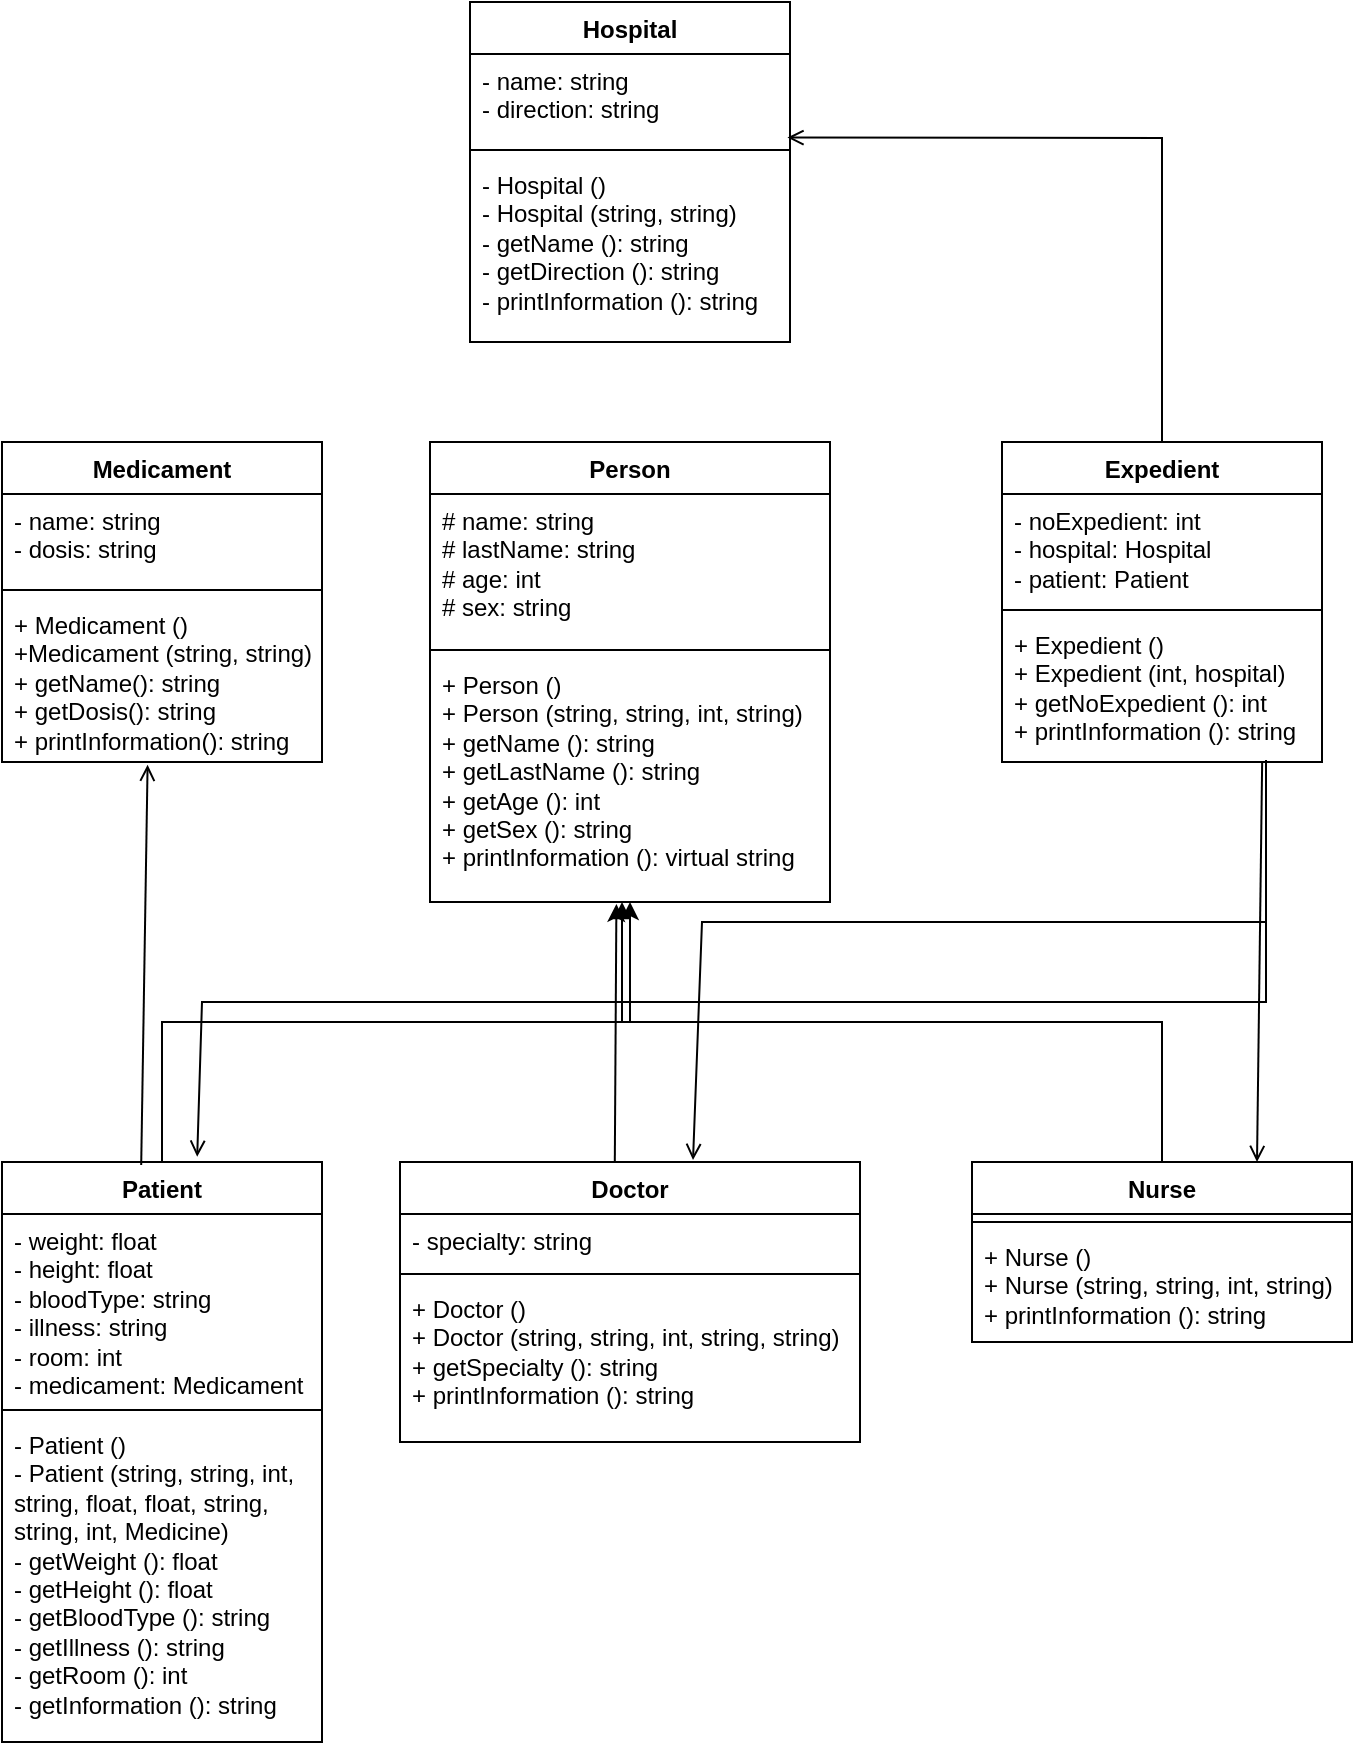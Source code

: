 <mxfile version="24.4.8" type="device">
  <diagram name="Página-1" id="KqiGpbWhQgKXdFTyei_L">
    <mxGraphModel dx="1050" dy="557" grid="1" gridSize="10" guides="1" tooltips="1" connect="1" arrows="1" fold="1" page="1" pageScale="1" pageWidth="827" pageHeight="1169" math="0" shadow="0">
      <root>
        <mxCell id="0" />
        <mxCell id="1" parent="0" />
        <mxCell id="uX2HazraBL0rtssqP1b4-3" value="Person" style="swimlane;fontStyle=1;align=center;verticalAlign=top;childLayout=stackLayout;horizontal=1;startSize=26;horizontalStack=0;resizeParent=1;resizeParentMax=0;resizeLast=0;collapsible=1;marginBottom=0;whiteSpace=wrap;html=1;" vertex="1" parent="1">
          <mxGeometry x="284" y="250" width="200" height="230" as="geometry" />
        </mxCell>
        <mxCell id="uX2HazraBL0rtssqP1b4-4" value="# name: string&lt;div&gt;# lastName: string&lt;/div&gt;&lt;div&gt;# age: int&lt;/div&gt;&lt;div&gt;# sex: string&lt;/div&gt;" style="text;strokeColor=none;fillColor=none;align=left;verticalAlign=top;spacingLeft=4;spacingRight=4;overflow=hidden;rotatable=0;points=[[0,0.5],[1,0.5]];portConstraint=eastwest;whiteSpace=wrap;html=1;" vertex="1" parent="uX2HazraBL0rtssqP1b4-3">
          <mxGeometry y="26" width="200" height="74" as="geometry" />
        </mxCell>
        <mxCell id="uX2HazraBL0rtssqP1b4-5" value="" style="line;strokeWidth=1;fillColor=none;align=left;verticalAlign=middle;spacingTop=-1;spacingLeft=3;spacingRight=3;rotatable=0;labelPosition=right;points=[];portConstraint=eastwest;strokeColor=inherit;" vertex="1" parent="uX2HazraBL0rtssqP1b4-3">
          <mxGeometry y="100" width="200" height="8" as="geometry" />
        </mxCell>
        <mxCell id="uX2HazraBL0rtssqP1b4-6" value="+ Person ()&lt;div&gt;+ Person (string, string, int, string)&lt;/div&gt;&lt;div&gt;+ getName (): string&lt;/div&gt;&lt;div&gt;+ getLastName (): string&lt;/div&gt;&lt;div&gt;+ getAge (): int&lt;/div&gt;&lt;div&gt;+ getSex (): string&lt;/div&gt;&lt;div&gt;+ printInformation (): virtual string&lt;/div&gt;" style="text;strokeColor=none;fillColor=none;align=left;verticalAlign=top;spacingLeft=4;spacingRight=4;overflow=hidden;rotatable=0;points=[[0,0.5],[1,0.5]];portConstraint=eastwest;whiteSpace=wrap;html=1;" vertex="1" parent="uX2HazraBL0rtssqP1b4-3">
          <mxGeometry y="108" width="200" height="122" as="geometry" />
        </mxCell>
        <mxCell id="uX2HazraBL0rtssqP1b4-7" value="Doctor" style="swimlane;fontStyle=1;align=center;verticalAlign=top;childLayout=stackLayout;horizontal=1;startSize=26;horizontalStack=0;resizeParent=1;resizeParentMax=0;resizeLast=0;collapsible=1;marginBottom=0;whiteSpace=wrap;html=1;" vertex="1" parent="1">
          <mxGeometry x="269" y="610" width="230" height="140" as="geometry" />
        </mxCell>
        <mxCell id="uX2HazraBL0rtssqP1b4-8" value="- specialty: string" style="text;strokeColor=none;fillColor=none;align=left;verticalAlign=top;spacingLeft=4;spacingRight=4;overflow=hidden;rotatable=0;points=[[0,0.5],[1,0.5]];portConstraint=eastwest;whiteSpace=wrap;html=1;" vertex="1" parent="uX2HazraBL0rtssqP1b4-7">
          <mxGeometry y="26" width="230" height="26" as="geometry" />
        </mxCell>
        <mxCell id="uX2HazraBL0rtssqP1b4-9" value="" style="line;strokeWidth=1;fillColor=none;align=left;verticalAlign=middle;spacingTop=-1;spacingLeft=3;spacingRight=3;rotatable=0;labelPosition=right;points=[];portConstraint=eastwest;strokeColor=inherit;" vertex="1" parent="uX2HazraBL0rtssqP1b4-7">
          <mxGeometry y="52" width="230" height="8" as="geometry" />
        </mxCell>
        <mxCell id="uX2HazraBL0rtssqP1b4-10" value="+ Doctor ()&lt;div&gt;+ Doctor (string, string, int, string, string)&lt;/div&gt;&lt;div&gt;+ getSpecialty (): string&lt;/div&gt;&lt;div&gt;+ printInformation (): string&lt;/div&gt;" style="text;strokeColor=none;fillColor=none;align=left;verticalAlign=top;spacingLeft=4;spacingRight=4;overflow=hidden;rotatable=0;points=[[0,0.5],[1,0.5]];portConstraint=eastwest;whiteSpace=wrap;html=1;" vertex="1" parent="uX2HazraBL0rtssqP1b4-7">
          <mxGeometry y="60" width="230" height="80" as="geometry" />
        </mxCell>
        <mxCell id="uX2HazraBL0rtssqP1b4-11" value="Nurse" style="swimlane;fontStyle=1;align=center;verticalAlign=top;childLayout=stackLayout;horizontal=1;startSize=26;horizontalStack=0;resizeParent=1;resizeParentMax=0;resizeLast=0;collapsible=1;marginBottom=0;whiteSpace=wrap;html=1;" vertex="1" parent="1">
          <mxGeometry x="555" y="610" width="190" height="90" as="geometry" />
        </mxCell>
        <mxCell id="uX2HazraBL0rtssqP1b4-13" value="" style="line;strokeWidth=1;fillColor=none;align=left;verticalAlign=middle;spacingTop=-1;spacingLeft=3;spacingRight=3;rotatable=0;labelPosition=right;points=[];portConstraint=eastwest;strokeColor=inherit;" vertex="1" parent="uX2HazraBL0rtssqP1b4-11">
          <mxGeometry y="26" width="190" height="8" as="geometry" />
        </mxCell>
        <mxCell id="uX2HazraBL0rtssqP1b4-14" value="+ Nurse ()&lt;div&gt;+ Nurse (string, string, int, string)&lt;/div&gt;&lt;div&gt;+ printInformation (): string&lt;/div&gt;" style="text;strokeColor=none;fillColor=none;align=left;verticalAlign=top;spacingLeft=4;spacingRight=4;overflow=hidden;rotatable=0;points=[[0,0.5],[1,0.5]];portConstraint=eastwest;whiteSpace=wrap;html=1;" vertex="1" parent="uX2HazraBL0rtssqP1b4-11">
          <mxGeometry y="34" width="190" height="56" as="geometry" />
        </mxCell>
        <mxCell id="uX2HazraBL0rtssqP1b4-15" value="Patient" style="swimlane;fontStyle=1;align=center;verticalAlign=top;childLayout=stackLayout;horizontal=1;startSize=26;horizontalStack=0;resizeParent=1;resizeParentMax=0;resizeLast=0;collapsible=1;marginBottom=0;whiteSpace=wrap;html=1;" vertex="1" parent="1">
          <mxGeometry x="70" y="610" width="160" height="290" as="geometry" />
        </mxCell>
        <mxCell id="uX2HazraBL0rtssqP1b4-16" value="- weight: float&amp;nbsp;&lt;div&gt;- height: float&lt;/div&gt;&lt;div&gt;- bloodType: string&lt;/div&gt;&lt;div&gt;- illness: string&lt;br&gt;- room: int&lt;/div&gt;&lt;div&gt;- medicament: Medicament&lt;/div&gt;" style="text;strokeColor=none;fillColor=none;align=left;verticalAlign=top;spacingLeft=4;spacingRight=4;overflow=hidden;rotatable=0;points=[[0,0.5],[1,0.5]];portConstraint=eastwest;whiteSpace=wrap;html=1;" vertex="1" parent="uX2HazraBL0rtssqP1b4-15">
          <mxGeometry y="26" width="160" height="94" as="geometry" />
        </mxCell>
        <mxCell id="uX2HazraBL0rtssqP1b4-17" value="" style="line;strokeWidth=1;fillColor=none;align=left;verticalAlign=middle;spacingTop=-1;spacingLeft=3;spacingRight=3;rotatable=0;labelPosition=right;points=[];portConstraint=eastwest;strokeColor=inherit;" vertex="1" parent="uX2HazraBL0rtssqP1b4-15">
          <mxGeometry y="120" width="160" height="8" as="geometry" />
        </mxCell>
        <mxCell id="uX2HazraBL0rtssqP1b4-18" value="- Patient ()&lt;div&gt;- Patient (string, string, int, string, float, float, string, string, int, Medicine)&lt;/div&gt;&lt;div&gt;- getWeight (): float&lt;/div&gt;&lt;div&gt;- getHeight (): float&lt;/div&gt;&lt;div&gt;- getBloodType (): string&lt;/div&gt;&lt;div&gt;- getIllness (): string&lt;/div&gt;&lt;div&gt;- getRoom (): int&lt;/div&gt;&lt;div&gt;- getInformation (): string&lt;/div&gt;" style="text;strokeColor=none;fillColor=none;align=left;verticalAlign=top;spacingLeft=4;spacingRight=4;overflow=hidden;rotatable=0;points=[[0,0.5],[1,0.5]];portConstraint=eastwest;whiteSpace=wrap;html=1;" vertex="1" parent="uX2HazraBL0rtssqP1b4-15">
          <mxGeometry y="128" width="160" height="162" as="geometry" />
        </mxCell>
        <mxCell id="uX2HazraBL0rtssqP1b4-19" value="Medicament" style="swimlane;fontStyle=1;align=center;verticalAlign=top;childLayout=stackLayout;horizontal=1;startSize=26;horizontalStack=0;resizeParent=1;resizeParentMax=0;resizeLast=0;collapsible=1;marginBottom=0;whiteSpace=wrap;html=1;" vertex="1" parent="1">
          <mxGeometry x="70" y="250" width="160" height="160" as="geometry" />
        </mxCell>
        <mxCell id="uX2HazraBL0rtssqP1b4-20" value="- name: string&lt;div&gt;- dosis: string&lt;/div&gt;" style="text;strokeColor=none;fillColor=none;align=left;verticalAlign=top;spacingLeft=4;spacingRight=4;overflow=hidden;rotatable=0;points=[[0,0.5],[1,0.5]];portConstraint=eastwest;whiteSpace=wrap;html=1;" vertex="1" parent="uX2HazraBL0rtssqP1b4-19">
          <mxGeometry y="26" width="160" height="44" as="geometry" />
        </mxCell>
        <mxCell id="uX2HazraBL0rtssqP1b4-21" value="" style="line;strokeWidth=1;fillColor=none;align=left;verticalAlign=middle;spacingTop=-1;spacingLeft=3;spacingRight=3;rotatable=0;labelPosition=right;points=[];portConstraint=eastwest;strokeColor=inherit;" vertex="1" parent="uX2HazraBL0rtssqP1b4-19">
          <mxGeometry y="70" width="160" height="8" as="geometry" />
        </mxCell>
        <mxCell id="uX2HazraBL0rtssqP1b4-22" value="+ Medicament ()&lt;div&gt;+Medicament (string, string)&lt;/div&gt;&lt;div&gt;+ getName(): string&lt;/div&gt;&lt;div&gt;+ getDosis(): string&lt;/div&gt;&lt;div&gt;+ printInformation(): string&lt;/div&gt;" style="text;strokeColor=none;fillColor=none;align=left;verticalAlign=top;spacingLeft=4;spacingRight=4;overflow=hidden;rotatable=0;points=[[0,0.5],[1,0.5]];portConstraint=eastwest;whiteSpace=wrap;html=1;" vertex="1" parent="uX2HazraBL0rtssqP1b4-19">
          <mxGeometry y="78" width="160" height="82" as="geometry" />
        </mxCell>
        <mxCell id="uX2HazraBL0rtssqP1b4-23" value="Expedient" style="swimlane;fontStyle=1;align=center;verticalAlign=top;childLayout=stackLayout;horizontal=1;startSize=26;horizontalStack=0;resizeParent=1;resizeParentMax=0;resizeLast=0;collapsible=1;marginBottom=0;whiteSpace=wrap;html=1;" vertex="1" parent="1">
          <mxGeometry x="570" y="250" width="160" height="160" as="geometry" />
        </mxCell>
        <mxCell id="uX2HazraBL0rtssqP1b4-24" value="- noExpedient: int&lt;div&gt;- hospital: Hospital&lt;/div&gt;&lt;div&gt;- patient: Patient&lt;/div&gt;" style="text;strokeColor=none;fillColor=none;align=left;verticalAlign=top;spacingLeft=4;spacingRight=4;overflow=hidden;rotatable=0;points=[[0,0.5],[1,0.5]];portConstraint=eastwest;whiteSpace=wrap;html=1;" vertex="1" parent="uX2HazraBL0rtssqP1b4-23">
          <mxGeometry y="26" width="160" height="54" as="geometry" />
        </mxCell>
        <mxCell id="uX2HazraBL0rtssqP1b4-25" value="" style="line;strokeWidth=1;fillColor=none;align=left;verticalAlign=middle;spacingTop=-1;spacingLeft=3;spacingRight=3;rotatable=0;labelPosition=right;points=[];portConstraint=eastwest;strokeColor=inherit;" vertex="1" parent="uX2HazraBL0rtssqP1b4-23">
          <mxGeometry y="80" width="160" height="8" as="geometry" />
        </mxCell>
        <mxCell id="uX2HazraBL0rtssqP1b4-26" value="+ Expedient ()&lt;div&gt;+ Expedient (int, hospital)&lt;/div&gt;&lt;div&gt;+ getNoExpedient (): int&lt;/div&gt;&lt;div&gt;+ printInformation (): string&lt;/div&gt;" style="text;strokeColor=none;fillColor=none;align=left;verticalAlign=top;spacingLeft=4;spacingRight=4;overflow=hidden;rotatable=0;points=[[0,0.5],[1,0.5]];portConstraint=eastwest;whiteSpace=wrap;html=1;" vertex="1" parent="uX2HazraBL0rtssqP1b4-23">
          <mxGeometry y="88" width="160" height="72" as="geometry" />
        </mxCell>
        <mxCell id="uX2HazraBL0rtssqP1b4-27" value="Hospital" style="swimlane;fontStyle=1;align=center;verticalAlign=top;childLayout=stackLayout;horizontal=1;startSize=26;horizontalStack=0;resizeParent=1;resizeParentMax=0;resizeLast=0;collapsible=1;marginBottom=0;whiteSpace=wrap;html=1;" vertex="1" parent="1">
          <mxGeometry x="304" y="30" width="160" height="170" as="geometry" />
        </mxCell>
        <mxCell id="uX2HazraBL0rtssqP1b4-28" value="- name: string&lt;div&gt;- direction: string&lt;/div&gt;" style="text;strokeColor=none;fillColor=none;align=left;verticalAlign=top;spacingLeft=4;spacingRight=4;overflow=hidden;rotatable=0;points=[[0,0.5],[1,0.5]];portConstraint=eastwest;whiteSpace=wrap;html=1;" vertex="1" parent="uX2HazraBL0rtssqP1b4-27">
          <mxGeometry y="26" width="160" height="44" as="geometry" />
        </mxCell>
        <mxCell id="uX2HazraBL0rtssqP1b4-29" value="" style="line;strokeWidth=1;fillColor=none;align=left;verticalAlign=middle;spacingTop=-1;spacingLeft=3;spacingRight=3;rotatable=0;labelPosition=right;points=[];portConstraint=eastwest;strokeColor=inherit;" vertex="1" parent="uX2HazraBL0rtssqP1b4-27">
          <mxGeometry y="70" width="160" height="8" as="geometry" />
        </mxCell>
        <mxCell id="uX2HazraBL0rtssqP1b4-30" value="- Hospital ()&lt;div&gt;- Hospital (string, string)&lt;/div&gt;&lt;div&gt;- getName (): string&lt;/div&gt;&lt;div&gt;- getDirection (): string&lt;/div&gt;&lt;div&gt;- printInformation (): string&lt;/div&gt;" style="text;strokeColor=none;fillColor=none;align=left;verticalAlign=top;spacingLeft=4;spacingRight=4;overflow=hidden;rotatable=0;points=[[0,0.5],[1,0.5]];portConstraint=eastwest;whiteSpace=wrap;html=1;" vertex="1" parent="uX2HazraBL0rtssqP1b4-27">
          <mxGeometry y="78" width="160" height="92" as="geometry" />
        </mxCell>
        <mxCell id="uX2HazraBL0rtssqP1b4-31" value="" style="endArrow=classic;html=1;rounded=0;entryX=0.466;entryY=1.008;entryDx=0;entryDy=0;entryPerimeter=0;exitX=0.467;exitY=-0.001;exitDx=0;exitDy=0;exitPerimeter=0;" edge="1" parent="1" source="uX2HazraBL0rtssqP1b4-7" target="uX2HazraBL0rtssqP1b4-6">
          <mxGeometry width="50" height="50" relative="1" as="geometry">
            <mxPoint x="370" y="590" as="sourcePoint" />
            <mxPoint x="420" y="540" as="targetPoint" />
          </mxGeometry>
        </mxCell>
        <mxCell id="uX2HazraBL0rtssqP1b4-32" value="" style="endArrow=classic;html=1;rounded=0;exitX=0.5;exitY=0;exitDx=0;exitDy=0;" edge="1" parent="1" source="uX2HazraBL0rtssqP1b4-15" target="uX2HazraBL0rtssqP1b4-6">
          <mxGeometry width="50" height="50" relative="1" as="geometry">
            <mxPoint x="140" y="560" as="sourcePoint" />
            <mxPoint x="380" y="480" as="targetPoint" />
            <Array as="points">
              <mxPoint x="150" y="540" />
              <mxPoint x="384" y="540" />
            </Array>
          </mxGeometry>
        </mxCell>
        <mxCell id="uX2HazraBL0rtssqP1b4-33" value="" style="endArrow=block;html=1;rounded=0;exitX=0.5;exitY=0;exitDx=0;exitDy=0;entryX=0.48;entryY=1;entryDx=0;entryDy=0;entryPerimeter=0;endFill=1;" edge="1" parent="1" source="uX2HazraBL0rtssqP1b4-11" target="uX2HazraBL0rtssqP1b4-6">
          <mxGeometry width="50" height="50" relative="1" as="geometry">
            <mxPoint x="590" y="560" as="sourcePoint" />
            <mxPoint x="640" y="510" as="targetPoint" />
            <Array as="points">
              <mxPoint x="650" y="540" />
              <mxPoint x="380" y="540" />
            </Array>
          </mxGeometry>
        </mxCell>
        <mxCell id="uX2HazraBL0rtssqP1b4-34" value="" style="endArrow=open;html=1;rounded=0;exitX=0.5;exitY=0;exitDx=0;exitDy=0;entryX=0.992;entryY=0.95;entryDx=0;entryDy=0;entryPerimeter=0;endFill=0;" edge="1" parent="1" source="uX2HazraBL0rtssqP1b4-23" target="uX2HazraBL0rtssqP1b4-28">
          <mxGeometry width="50" height="50" relative="1" as="geometry">
            <mxPoint x="580" y="90.2" as="sourcePoint" />
            <mxPoint x="778.48" y="229.44" as="targetPoint" />
            <Array as="points">
              <mxPoint x="650" y="98" />
            </Array>
          </mxGeometry>
        </mxCell>
        <mxCell id="uX2HazraBL0rtssqP1b4-35" value="" style="endArrow=open;html=1;rounded=0;entryX=0.75;entryY=0;entryDx=0;entryDy=0;endFill=0;exitX=0.813;exitY=1;exitDx=0;exitDy=0;exitPerimeter=0;" edge="1" parent="1" source="uX2HazraBL0rtssqP1b4-26" target="uX2HazraBL0rtssqP1b4-11">
          <mxGeometry width="50" height="50" relative="1" as="geometry">
            <mxPoint x="694.0" y="470.002" as="sourcePoint" />
            <mxPoint x="610.0" y="472.392" as="targetPoint" />
          </mxGeometry>
        </mxCell>
        <mxCell id="uX2HazraBL0rtssqP1b4-36" value="" style="endArrow=open;html=1;rounded=0;exitX=0.435;exitY=0.005;exitDx=0;exitDy=0;exitPerimeter=0;entryX=0.455;entryY=1.017;entryDx=0;entryDy=0;entryPerimeter=0;endFill=0;" edge="1" parent="1" source="uX2HazraBL0rtssqP1b4-15" target="uX2HazraBL0rtssqP1b4-22">
          <mxGeometry width="50" height="50" relative="1" as="geometry">
            <mxPoint x="174.8" y="510.002" as="sourcePoint" />
            <mxPoint x="170.0" y="702.17" as="targetPoint" />
          </mxGeometry>
        </mxCell>
        <mxCell id="uX2HazraBL0rtssqP1b4-38" value="" style="endArrow=open;html=1;rounded=0;endFill=0;exitX=0.825;exitY=0.986;exitDx=0;exitDy=0;exitPerimeter=0;entryX=0.637;entryY=-0.007;entryDx=0;entryDy=0;entryPerimeter=0;" edge="1" parent="1" source="uX2HazraBL0rtssqP1b4-26" target="uX2HazraBL0rtssqP1b4-7">
          <mxGeometry width="50" height="50" relative="1" as="geometry">
            <mxPoint x="682" y="410" as="sourcePoint" />
            <mxPoint x="600" y="490" as="targetPoint" />
            <Array as="points">
              <mxPoint x="702" y="490" />
              <mxPoint x="420" y="490" />
            </Array>
          </mxGeometry>
        </mxCell>
        <mxCell id="uX2HazraBL0rtssqP1b4-39" value="" style="endArrow=open;html=1;rounded=0;entryX=0.61;entryY=-0.009;entryDx=0;entryDy=0;endFill=0;exitX=0.813;exitY=1;exitDx=0;exitDy=0;exitPerimeter=0;entryPerimeter=0;" edge="1" parent="1" target="uX2HazraBL0rtssqP1b4-15">
          <mxGeometry width="50" height="50" relative="1" as="geometry">
            <mxPoint x="702" y="410" as="sourcePoint" />
            <mxPoint x="700" y="610" as="targetPoint" />
            <Array as="points">
              <mxPoint x="702" y="530" />
              <mxPoint x="170" y="530" />
            </Array>
          </mxGeometry>
        </mxCell>
      </root>
    </mxGraphModel>
  </diagram>
</mxfile>
